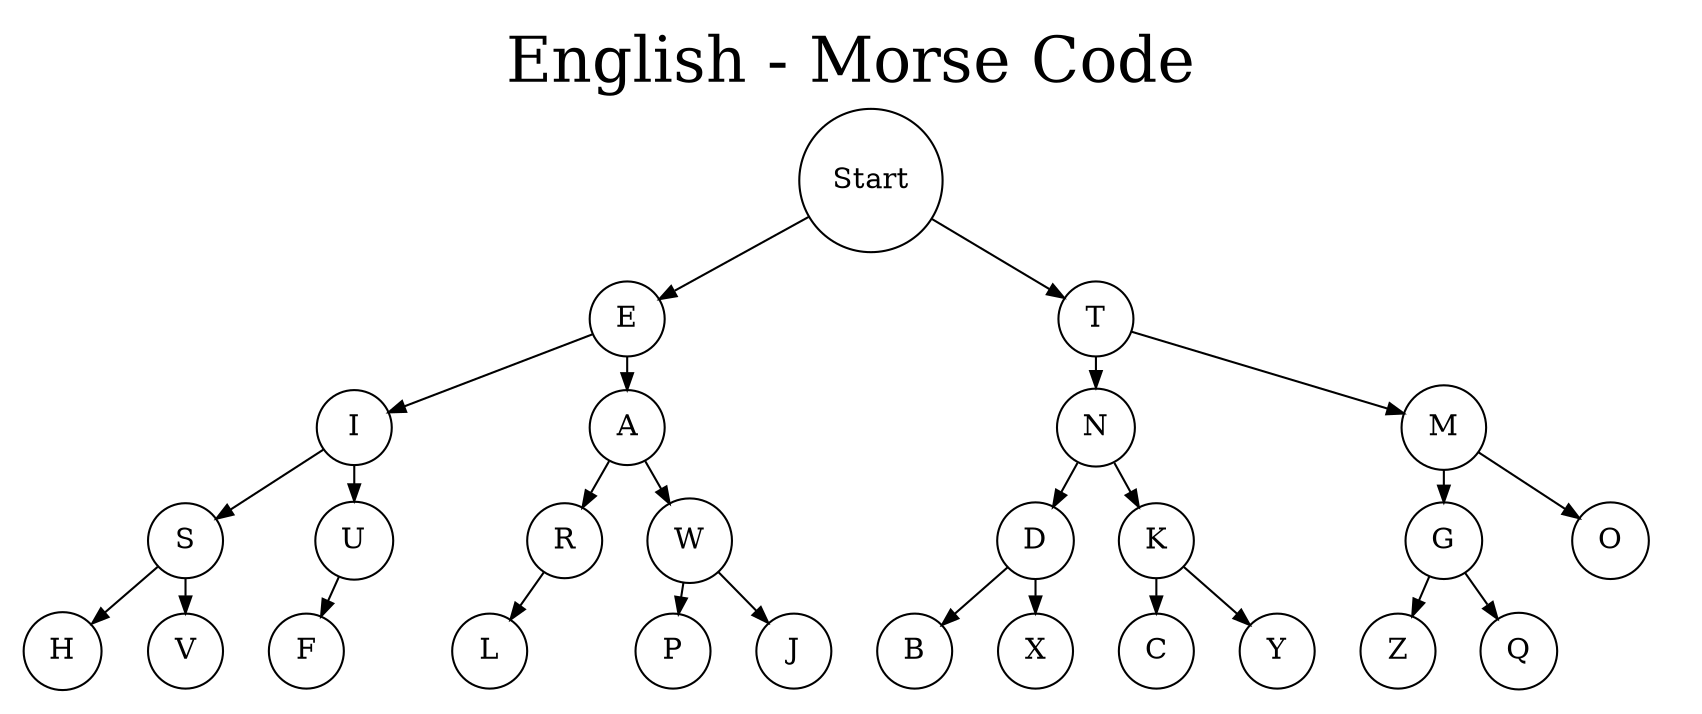 digraph G {
    nodesep=0.3;
    ranksep=0.2;
    margin=0.1;
    node [shape=circle];
    edge [arrowsize=0.8];
    
    graph [label="English - Morse Code", labelloc=top, fontsize=30];

    Start -> E;
    E -> I;
    E -> A;
    I -> S;
    I -> U;
    A -> R;
    A -> W;
    S -> H;
    S -> V;
    U -> F;

#    U -> "..--";
    empty1 [label="",width=.1,style=invis]
    U -> empty1 [style=invis];

    R -> L;

#    R -> ".-.-";
    empty2 [label="",width=.1,style=invis]
    R -> empty2 [style=invis];

    W -> P;
    W -> J;

    Start -> T;
    T -> N;
    T -> M;
    N -> D;
    N -> K;
    M -> G;
    M -> O;
    D -> B;
    D -> X;
    K -> C;
    K -> Y;
    G -> Z;
    G -> Q;

#    O -> "---.";
    empty3 [label="",width=.1,style=invis]
    O -> empty3 [style=invis];
#    O -> "----";
    empty4 [label="",width=.1,style=invis]
    O -> empty4 [style=invis];

}
